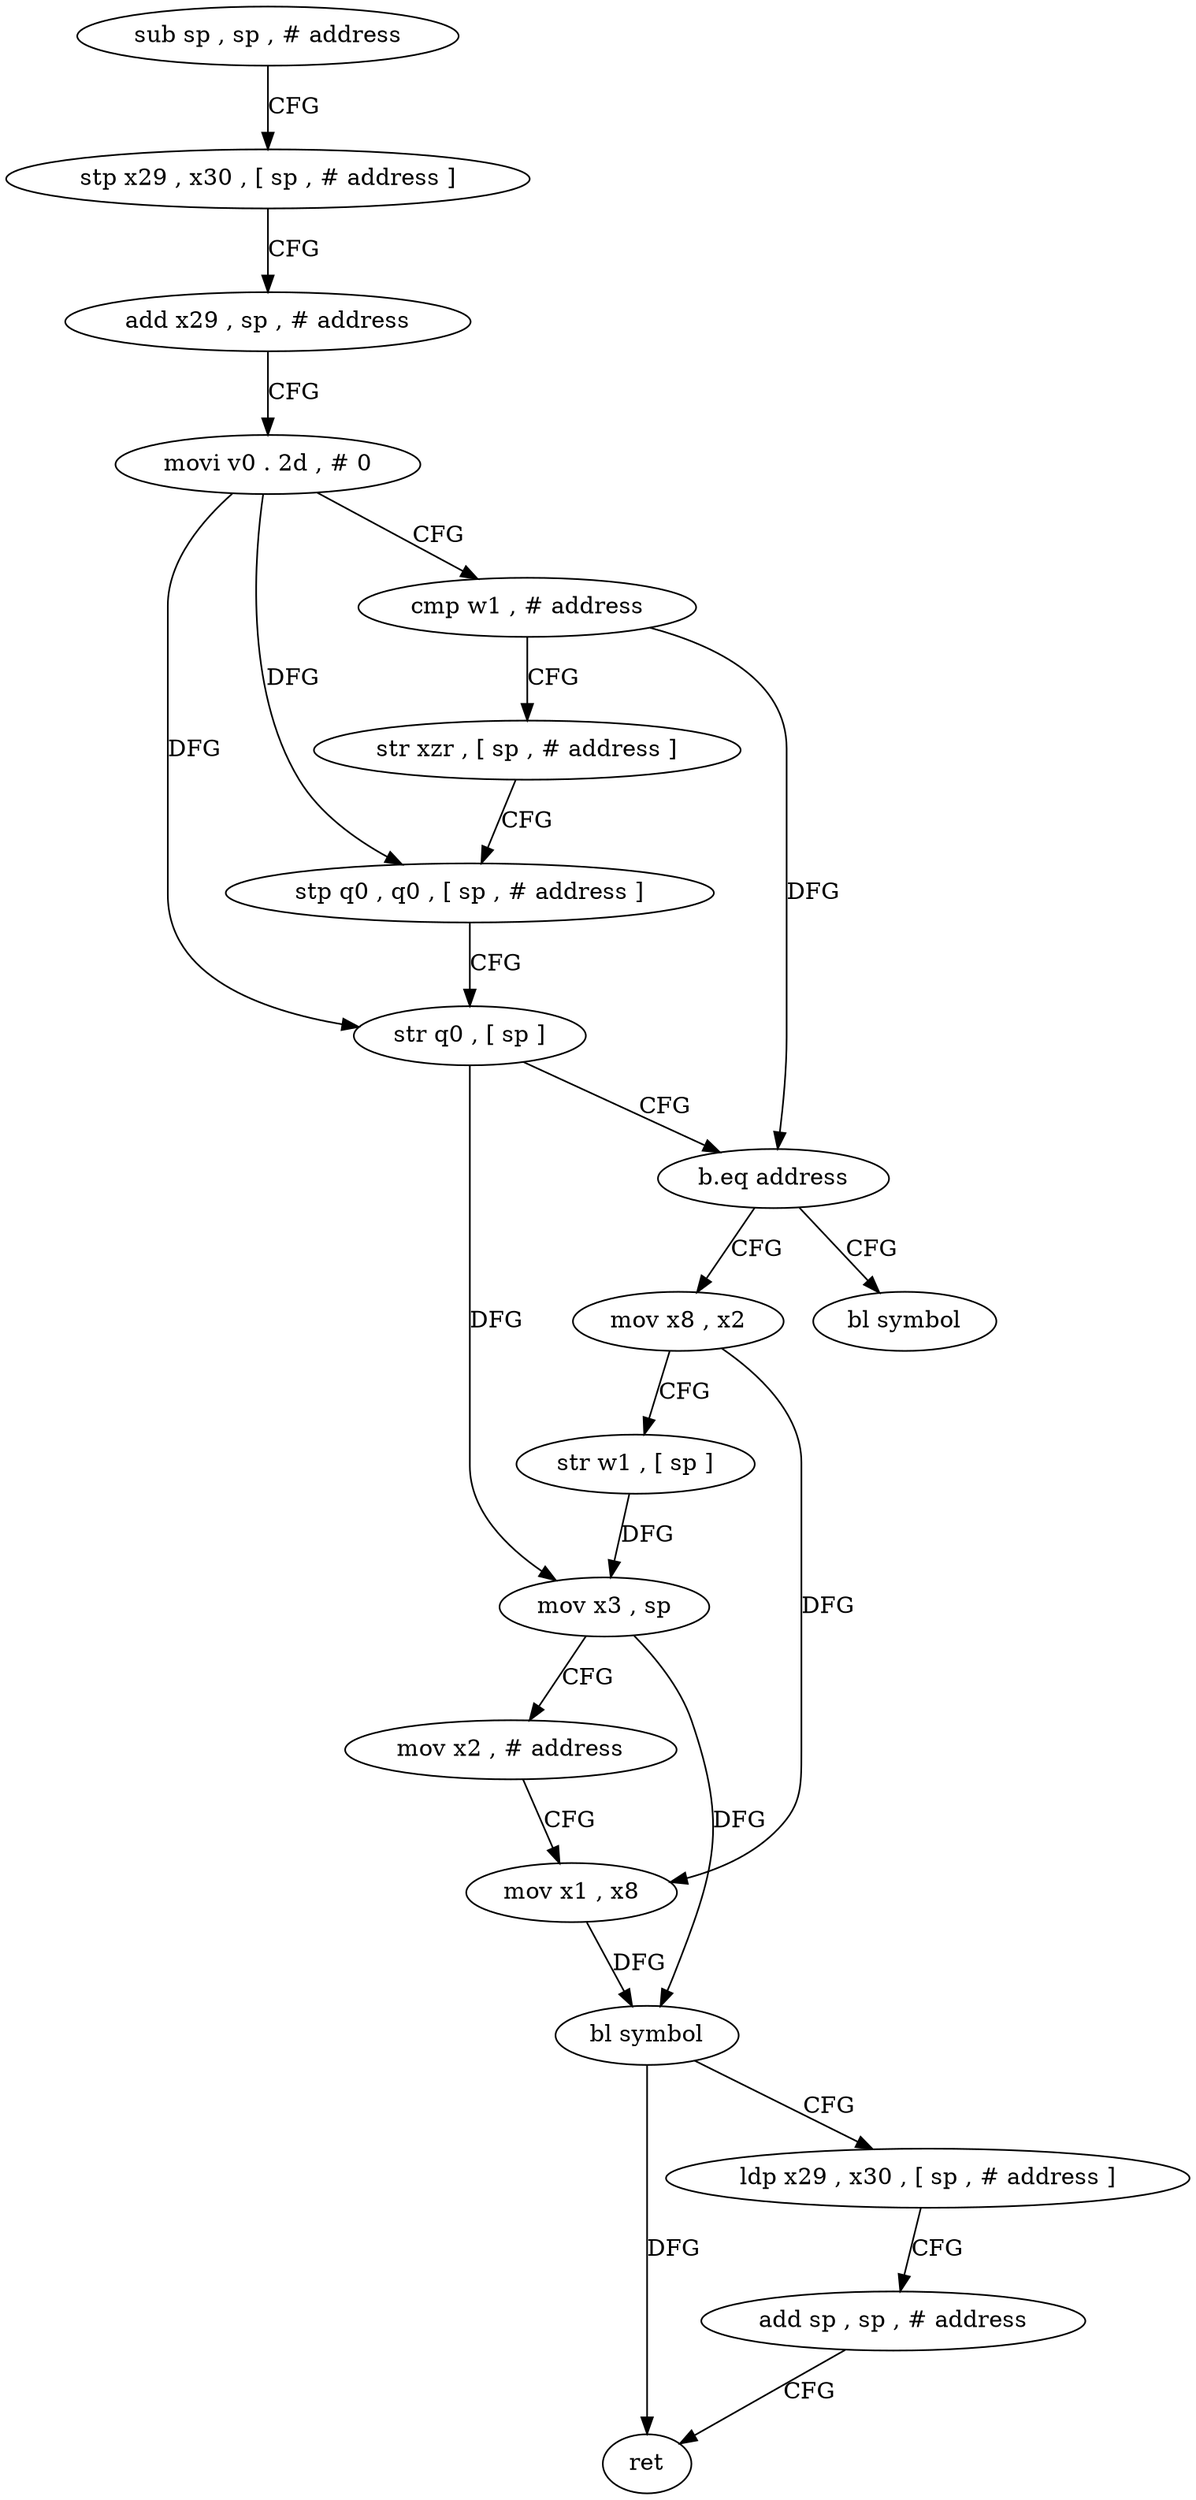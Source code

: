 digraph "func" {
"4211632" [label = "sub sp , sp , # address" ]
"4211636" [label = "stp x29 , x30 , [ sp , # address ]" ]
"4211640" [label = "add x29 , sp , # address" ]
"4211644" [label = "movi v0 . 2d , # 0" ]
"4211648" [label = "cmp w1 , # address" ]
"4211652" [label = "str xzr , [ sp , # address ]" ]
"4211656" [label = "stp q0 , q0 , [ sp , # address ]" ]
"4211660" [label = "str q0 , [ sp ]" ]
"4211664" [label = "b.eq address" ]
"4211704" [label = "bl symbol" ]
"4211668" [label = "mov x8 , x2" ]
"4211672" [label = "str w1 , [ sp ]" ]
"4211676" [label = "mov x3 , sp" ]
"4211680" [label = "mov x2 , # address" ]
"4211684" [label = "mov x1 , x8" ]
"4211688" [label = "bl symbol" ]
"4211692" [label = "ldp x29 , x30 , [ sp , # address ]" ]
"4211696" [label = "add sp , sp , # address" ]
"4211700" [label = "ret" ]
"4211632" -> "4211636" [ label = "CFG" ]
"4211636" -> "4211640" [ label = "CFG" ]
"4211640" -> "4211644" [ label = "CFG" ]
"4211644" -> "4211648" [ label = "CFG" ]
"4211644" -> "4211656" [ label = "DFG" ]
"4211644" -> "4211660" [ label = "DFG" ]
"4211648" -> "4211652" [ label = "CFG" ]
"4211648" -> "4211664" [ label = "DFG" ]
"4211652" -> "4211656" [ label = "CFG" ]
"4211656" -> "4211660" [ label = "CFG" ]
"4211660" -> "4211664" [ label = "CFG" ]
"4211660" -> "4211676" [ label = "DFG" ]
"4211664" -> "4211704" [ label = "CFG" ]
"4211664" -> "4211668" [ label = "CFG" ]
"4211668" -> "4211672" [ label = "CFG" ]
"4211668" -> "4211684" [ label = "DFG" ]
"4211672" -> "4211676" [ label = "DFG" ]
"4211676" -> "4211680" [ label = "CFG" ]
"4211676" -> "4211688" [ label = "DFG" ]
"4211680" -> "4211684" [ label = "CFG" ]
"4211684" -> "4211688" [ label = "DFG" ]
"4211688" -> "4211692" [ label = "CFG" ]
"4211688" -> "4211700" [ label = "DFG" ]
"4211692" -> "4211696" [ label = "CFG" ]
"4211696" -> "4211700" [ label = "CFG" ]
}
